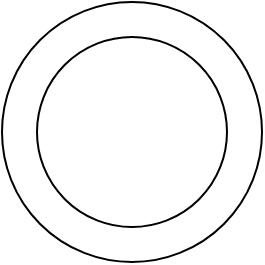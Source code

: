 <mxfile version="24.3.1" type="device">
  <diagram name="Page-1" id="GeWzQY8kY2KJDjwQ6SpR">
    <mxGraphModel dx="1194" dy="750" grid="1" gridSize="10" guides="1" tooltips="1" connect="1" arrows="1" fold="1" page="1" pageScale="1" pageWidth="827" pageHeight="1169" math="0" shadow="0">
      <root>
        <mxCell id="0" />
        <mxCell id="1" parent="0" />
        <mxCell id="YfR1E1diYe8-WPS05dY1-1" value="" style="ellipse;whiteSpace=wrap;html=1;aspect=fixed;" vertex="1" parent="1">
          <mxGeometry x="370" y="350" width="130" height="130" as="geometry" />
        </mxCell>
        <mxCell id="YfR1E1diYe8-WPS05dY1-2" value="" style="ellipse;whiteSpace=wrap;html=1;aspect=fixed;" vertex="1" parent="1">
          <mxGeometry x="387.5" y="367.5" width="95" height="95" as="geometry" />
        </mxCell>
      </root>
    </mxGraphModel>
  </diagram>
</mxfile>
